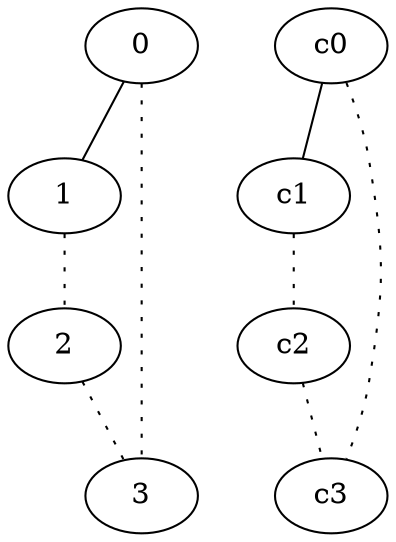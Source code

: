graph {
a0[label=0];
a1[label=1];
a2[label=2];
a3[label=3];
a0 -- a1;
a0 -- a3 [style=dotted];
a1 -- a2 [style=dotted];
a2 -- a3 [style=dotted];
c0 -- c1;
c0 -- c3 [style=dotted];
c1 -- c2 [style=dotted];
c2 -- c3 [style=dotted];
}
